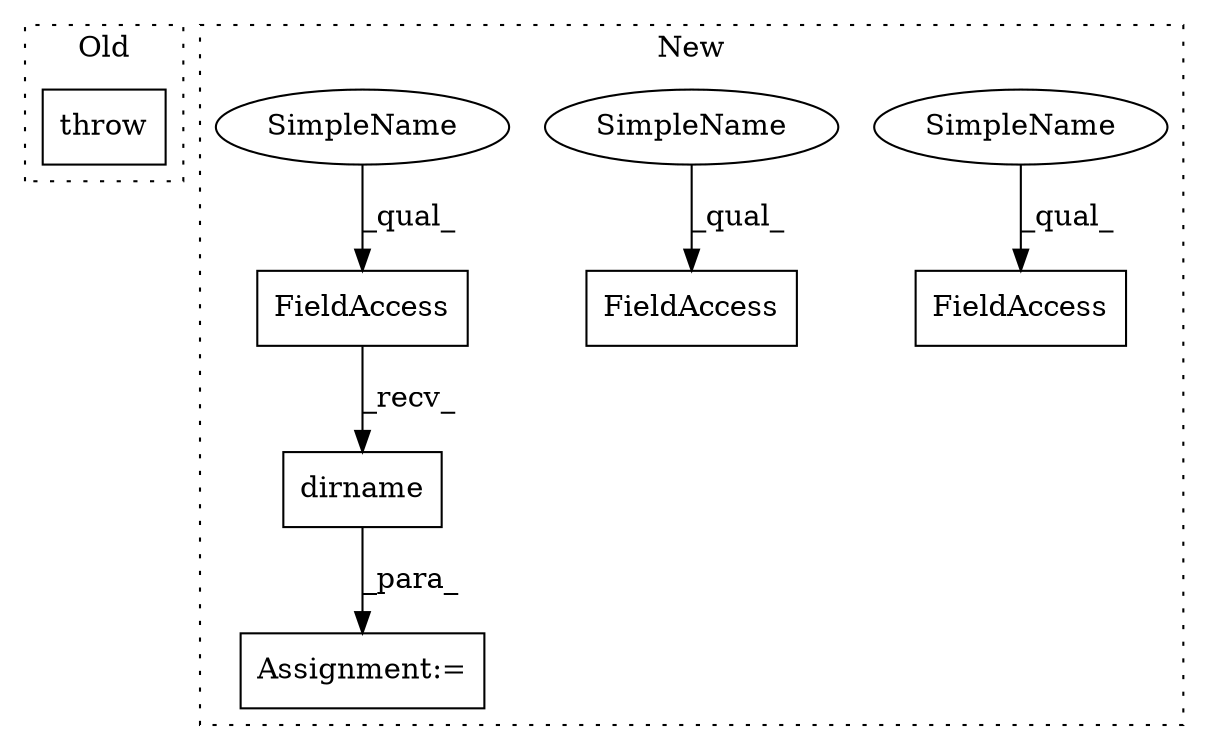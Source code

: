 digraph G {
subgraph cluster0 {
1 [label="throw" a="53" s="2479" l="6" shape="box"];
label = "Old";
style="dotted";
}
subgraph cluster1 {
2 [label="dirname" a="32" s="2956,2973" l="8,1" shape="box"];
3 [label="FieldAccess" a="22" s="2948" l="7" shape="box"];
4 [label="Assignment:=" a="7" s="2844,2975" l="57,2" shape="box"];
5 [label="FieldAccess" a="22" s="3033" l="7" shape="box"];
6 [label="FieldAccess" a="22" s="2757" l="7" shape="box"];
7 [label="SimpleName" a="42" s="2757" l="2" shape="ellipse"];
8 [label="SimpleName" a="42" s="3033" l="2" shape="ellipse"];
9 [label="SimpleName" a="42" s="2948" l="2" shape="ellipse"];
label = "New";
style="dotted";
}
2 -> 4 [label="_para_"];
3 -> 2 [label="_recv_"];
7 -> 6 [label="_qual_"];
8 -> 5 [label="_qual_"];
9 -> 3 [label="_qual_"];
}